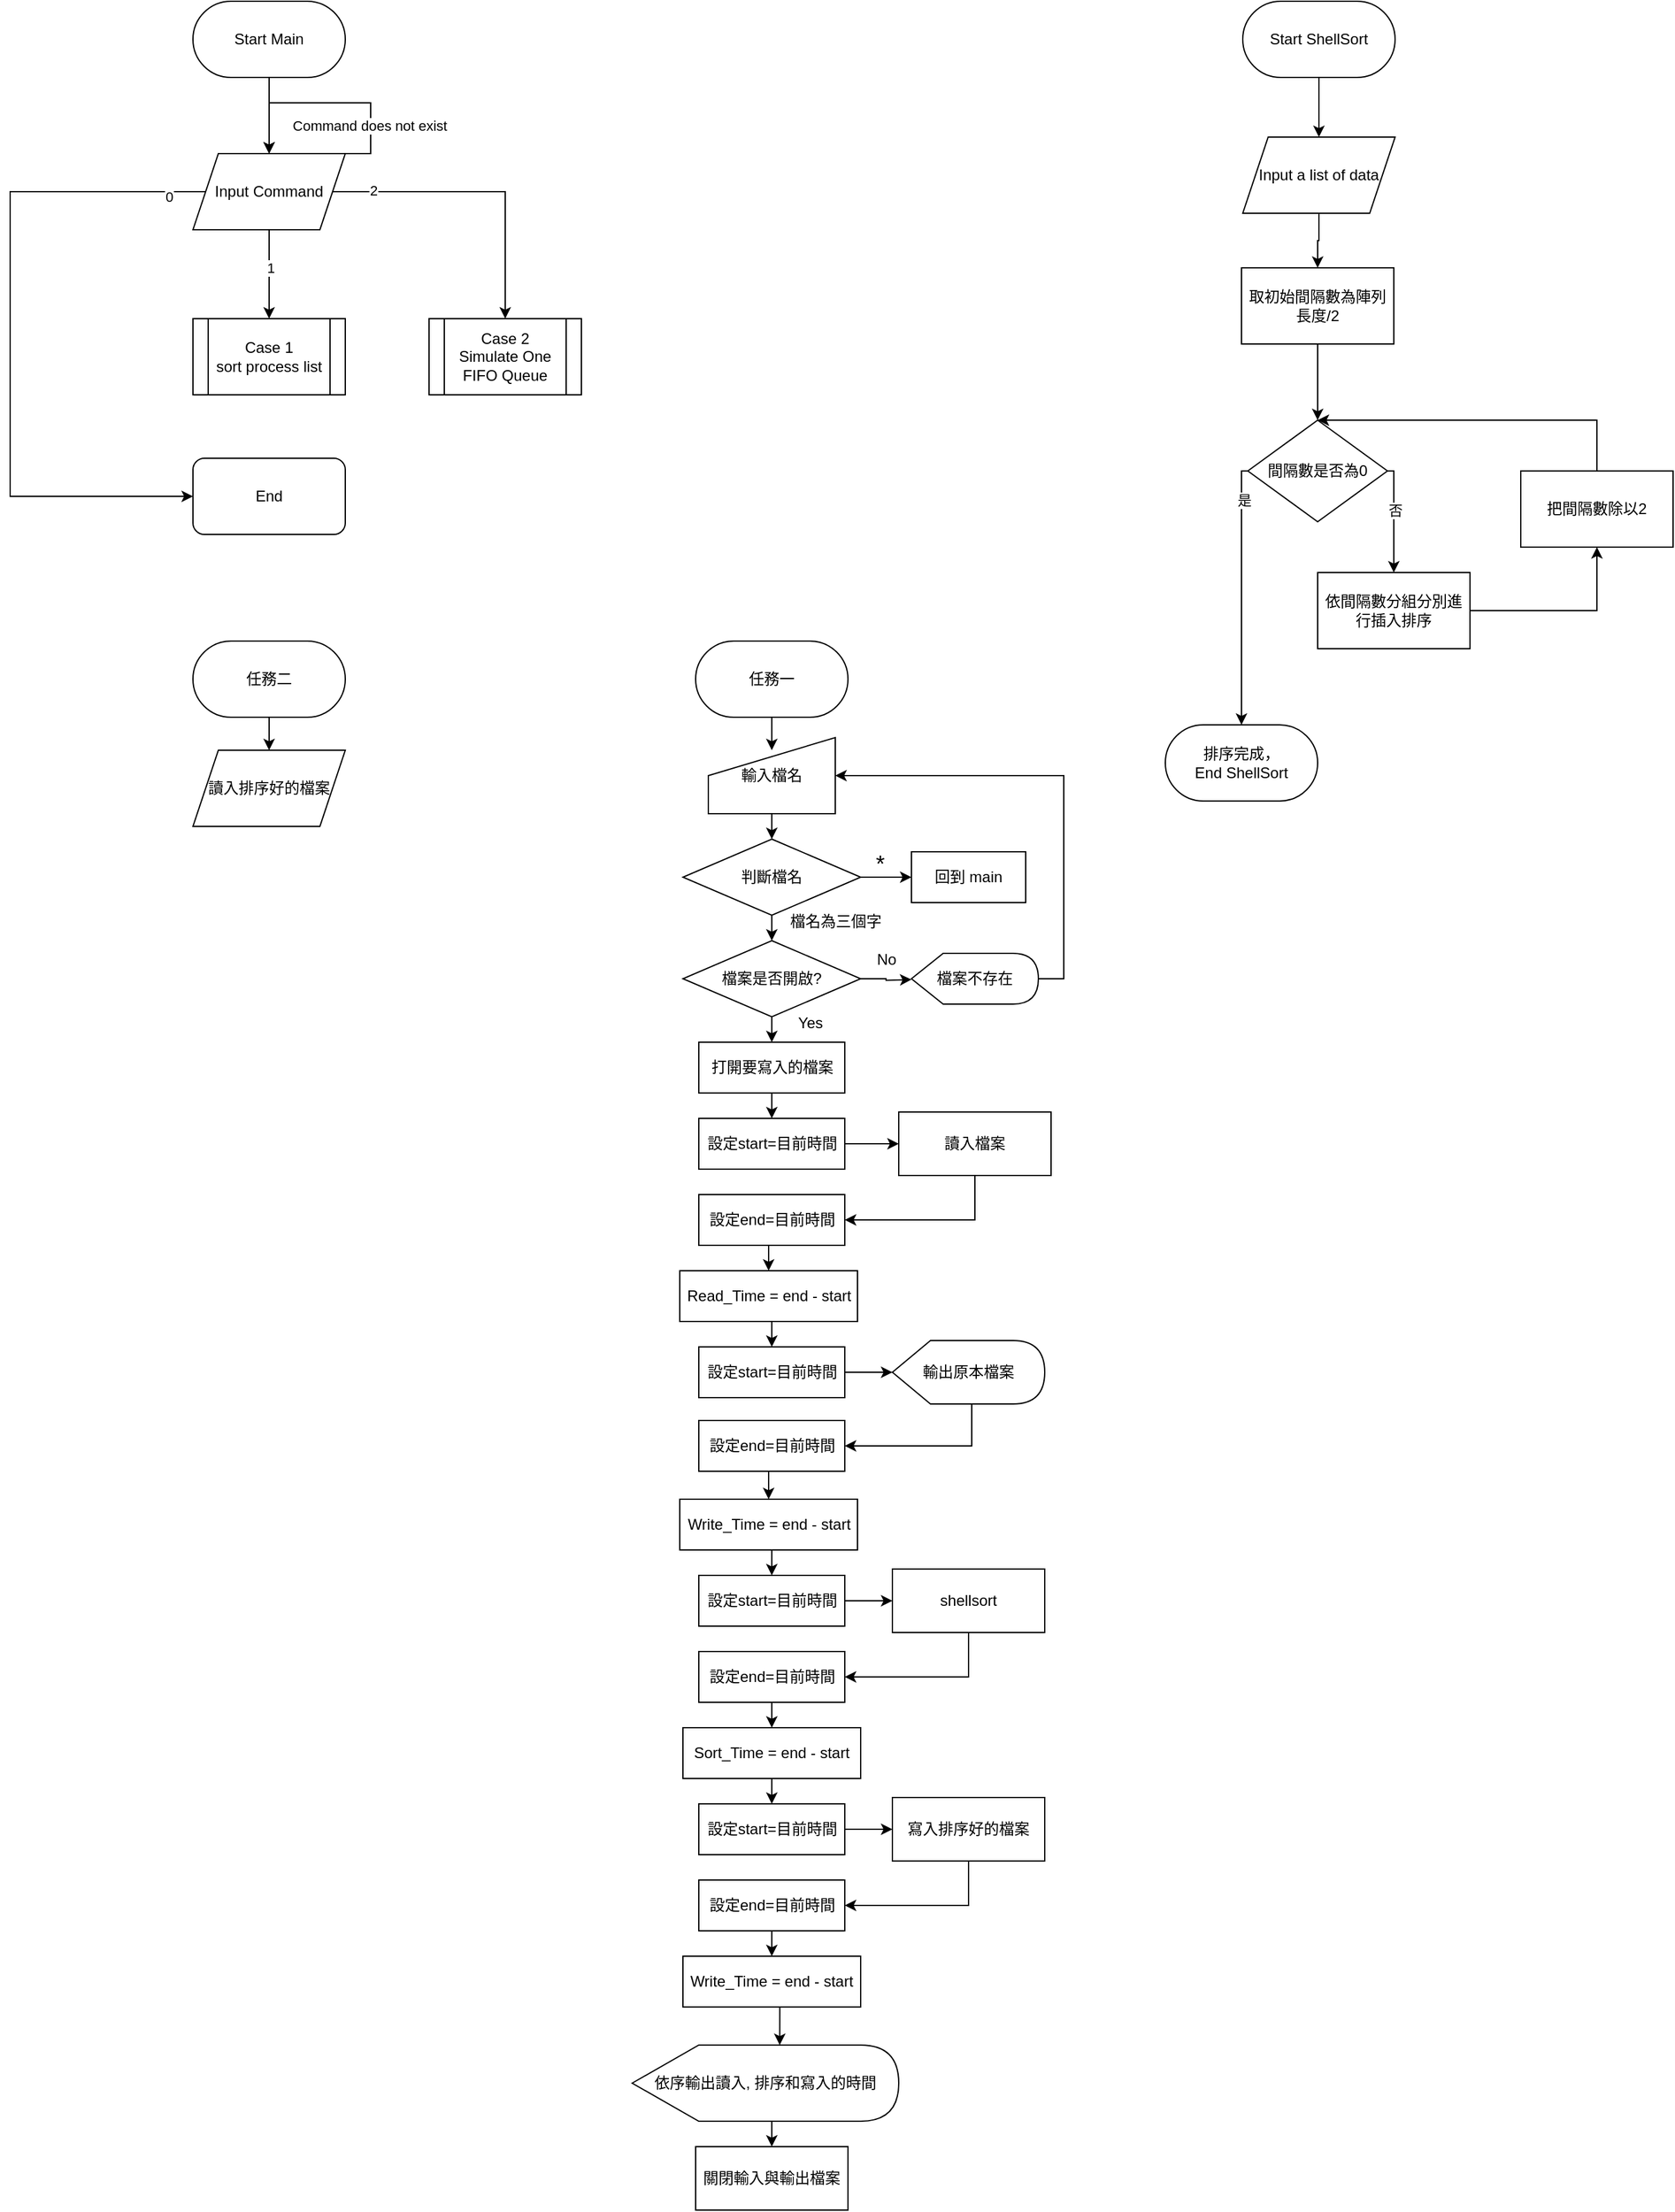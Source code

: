 <mxfile version="22.1.4" type="github">
  <diagram name="第 1 页" id="E0AtgV7Ir-Fn50yhCpMO">
    <mxGraphModel dx="2812" dy="35" grid="1" gridSize="10" guides="1" tooltips="1" connect="1" arrows="1" fold="1" page="1" pageScale="1" pageWidth="827" pageHeight="1169" math="0" shadow="0">
      <root>
        <mxCell id="0" />
        <mxCell id="1" parent="0" />
        <mxCell id="-Pc0Nn8J1ObWVPzZ8QN1-1" style="edgeStyle=orthogonalEdgeStyle;rounded=0;orthogonalLoop=1;jettySize=auto;html=1;entryX=0.5;entryY=0;entryDx=0;entryDy=0;" parent="1" source="-Pc0Nn8J1ObWVPzZ8QN1-2" target="-Pc0Nn8J1ObWVPzZ8QN1-7" edge="1">
          <mxGeometry relative="1" as="geometry" />
        </mxCell>
        <mxCell id="-Pc0Nn8J1ObWVPzZ8QN1-2" value="Start Main" style="rounded=1;whiteSpace=wrap;html=1;arcSize=50;" parent="1" vertex="1">
          <mxGeometry x="354" y="1220" width="120" height="60" as="geometry" />
        </mxCell>
        <mxCell id="-Pc0Nn8J1ObWVPzZ8QN1-26" style="edgeStyle=orthogonalEdgeStyle;rounded=0;orthogonalLoop=1;jettySize=auto;html=1;entryX=0.5;entryY=0;entryDx=0;entryDy=0;" parent="1" source="-Pc0Nn8J1ObWVPzZ8QN1-7" target="-Pc0Nn8J1ObWVPzZ8QN1-25" edge="1">
          <mxGeometry relative="1" as="geometry" />
        </mxCell>
        <mxCell id="-Pc0Nn8J1ObWVPzZ8QN1-29" value="1" style="edgeLabel;html=1;align=center;verticalAlign=middle;resizable=0;points=[];" parent="-Pc0Nn8J1ObWVPzZ8QN1-26" vertex="1" connectable="0">
          <mxGeometry x="-0.138" y="1" relative="1" as="geometry">
            <mxPoint as="offset" />
          </mxGeometry>
        </mxCell>
        <mxCell id="-Pc0Nn8J1ObWVPzZ8QN1-27" style="edgeStyle=orthogonalEdgeStyle;rounded=0;orthogonalLoop=1;jettySize=auto;html=1;entryX=0;entryY=0.5;entryDx=0;entryDy=0;" parent="1" source="-Pc0Nn8J1ObWVPzZ8QN1-7" target="-Pc0Nn8J1ObWVPzZ8QN1-8" edge="1">
          <mxGeometry relative="1" as="geometry">
            <Array as="points">
              <mxPoint x="210" y="1370" />
              <mxPoint x="210" y="1610" />
            </Array>
          </mxGeometry>
        </mxCell>
        <mxCell id="-Pc0Nn8J1ObWVPzZ8QN1-28" value="0" style="edgeLabel;html=1;align=center;verticalAlign=middle;resizable=0;points=[];" parent="-Pc0Nn8J1ObWVPzZ8QN1-27" vertex="1" connectable="0">
          <mxGeometry x="-0.89" y="4" relative="1" as="geometry">
            <mxPoint as="offset" />
          </mxGeometry>
        </mxCell>
        <mxCell id="-Pc0Nn8J1ObWVPzZ8QN1-31" style="edgeStyle=orthogonalEdgeStyle;rounded=0;orthogonalLoop=1;jettySize=auto;html=1;entryX=0.5;entryY=0;entryDx=0;entryDy=0;" parent="1" source="-Pc0Nn8J1ObWVPzZ8QN1-7" target="-Pc0Nn8J1ObWVPzZ8QN1-30" edge="1">
          <mxGeometry relative="1" as="geometry" />
        </mxCell>
        <mxCell id="-Pc0Nn8J1ObWVPzZ8QN1-32" value="2" style="edgeLabel;html=1;align=center;verticalAlign=middle;resizable=0;points=[];" parent="-Pc0Nn8J1ObWVPzZ8QN1-31" vertex="1" connectable="0">
          <mxGeometry x="-0.73" y="1" relative="1" as="geometry">
            <mxPoint as="offset" />
          </mxGeometry>
        </mxCell>
        <mxCell id="-Pc0Nn8J1ObWVPzZ8QN1-7" value="Input Command" style="shape=parallelogram;perimeter=parallelogramPerimeter;whiteSpace=wrap;html=1;fixedSize=1;" parent="1" vertex="1">
          <mxGeometry x="354" y="1340" width="120" height="60" as="geometry" />
        </mxCell>
        <mxCell id="-Pc0Nn8J1ObWVPzZ8QN1-8" value="End" style="rounded=1;whiteSpace=wrap;html=1;" parent="1" vertex="1">
          <mxGeometry x="354" y="1580" width="120" height="60" as="geometry" />
        </mxCell>
        <mxCell id="-Pc0Nn8J1ObWVPzZ8QN1-18" style="edgeStyle=orthogonalEdgeStyle;rounded=0;orthogonalLoop=1;jettySize=auto;html=1;entryX=0.5;entryY=0;entryDx=0;entryDy=0;" parent="1" source="-Pc0Nn8J1ObWVPzZ8QN1-7" target="-Pc0Nn8J1ObWVPzZ8QN1-7" edge="1">
          <mxGeometry relative="1" as="geometry">
            <Array as="points">
              <mxPoint x="494" y="1340" />
              <mxPoint x="494" y="1300" />
              <mxPoint x="414" y="1300" />
            </Array>
          </mxGeometry>
        </mxCell>
        <mxCell id="-Pc0Nn8J1ObWVPzZ8QN1-19" value="Command does not exist" style="edgeLabel;html=1;align=center;verticalAlign=middle;resizable=0;points=[];" parent="-Pc0Nn8J1ObWVPzZ8QN1-18" vertex="1" connectable="0">
          <mxGeometry x="-0.534" y="1" relative="1" as="geometry">
            <mxPoint as="offset" />
          </mxGeometry>
        </mxCell>
        <mxCell id="-Pc0Nn8J1ObWVPzZ8QN1-25" value="Case 1&lt;br&gt;sort process list" style="shape=process;whiteSpace=wrap;html=1;backgroundOutline=1;" parent="1" vertex="1">
          <mxGeometry x="354" y="1470" width="120" height="60" as="geometry" />
        </mxCell>
        <mxCell id="-Pc0Nn8J1ObWVPzZ8QN1-30" value="Case 2&lt;br&gt;Simulate One FIFO Queue" style="shape=process;whiteSpace=wrap;html=1;backgroundOutline=1;" parent="1" vertex="1">
          <mxGeometry x="540" y="1470" width="120" height="60" as="geometry" />
        </mxCell>
        <mxCell id="-Pc0Nn8J1ObWVPzZ8QN1-38" style="edgeStyle=orthogonalEdgeStyle;rounded=0;orthogonalLoop=1;jettySize=auto;html=1;entryX=0.5;entryY=0;entryDx=0;entryDy=0;" parent="1" source="-Pc0Nn8J1ObWVPzZ8QN1-33" target="-Pc0Nn8J1ObWVPzZ8QN1-34" edge="1">
          <mxGeometry relative="1" as="geometry" />
        </mxCell>
        <mxCell id="-Pc0Nn8J1ObWVPzZ8QN1-33" value="Start ShellSort" style="rounded=1;whiteSpace=wrap;html=1;arcSize=50;" parent="1" vertex="1">
          <mxGeometry x="1181" y="1220" width="120" height="60" as="geometry" />
        </mxCell>
        <mxCell id="-Pc0Nn8J1ObWVPzZ8QN1-37" style="edgeStyle=orthogonalEdgeStyle;rounded=0;orthogonalLoop=1;jettySize=auto;html=1;entryX=0.5;entryY=0;entryDx=0;entryDy=0;" parent="1" source="-Pc0Nn8J1ObWVPzZ8QN1-34" target="-Pc0Nn8J1ObWVPzZ8QN1-35" edge="1">
          <mxGeometry relative="1" as="geometry" />
        </mxCell>
        <mxCell id="-Pc0Nn8J1ObWVPzZ8QN1-34" value="Input a list of data" style="shape=parallelogram;perimeter=parallelogramPerimeter;whiteSpace=wrap;html=1;fixedSize=1;" parent="1" vertex="1">
          <mxGeometry x="1181" y="1327" width="120" height="60" as="geometry" />
        </mxCell>
        <mxCell id="-Pc0Nn8J1ObWVPzZ8QN1-40" style="edgeStyle=orthogonalEdgeStyle;rounded=0;orthogonalLoop=1;jettySize=auto;html=1;entryX=0.5;entryY=0;entryDx=0;entryDy=0;" parent="1" source="-Pc0Nn8J1ObWVPzZ8QN1-35" target="-Pc0Nn8J1ObWVPzZ8QN1-39" edge="1">
          <mxGeometry relative="1" as="geometry" />
        </mxCell>
        <mxCell id="-Pc0Nn8J1ObWVPzZ8QN1-35" value="取初始間隔數為陣列長度/2" style="rounded=0;whiteSpace=wrap;html=1;" parent="1" vertex="1">
          <mxGeometry x="1180" y="1430" width="120" height="60" as="geometry" />
        </mxCell>
        <mxCell id="-Pc0Nn8J1ObWVPzZ8QN1-42" style="edgeStyle=orthogonalEdgeStyle;rounded=0;orthogonalLoop=1;jettySize=auto;html=1;entryX=0.5;entryY=0;entryDx=0;entryDy=0;" parent="1" source="-Pc0Nn8J1ObWVPzZ8QN1-39" target="-Pc0Nn8J1ObWVPzZ8QN1-41" edge="1">
          <mxGeometry relative="1" as="geometry">
            <Array as="points">
              <mxPoint x="1300" y="1590" />
            </Array>
          </mxGeometry>
        </mxCell>
        <mxCell id="-Pc0Nn8J1ObWVPzZ8QN1-46" value="否" style="edgeLabel;html=1;align=center;verticalAlign=middle;resizable=0;points=[];" parent="-Pc0Nn8J1ObWVPzZ8QN1-42" vertex="1" connectable="0">
          <mxGeometry x="-0.156" y="1" relative="1" as="geometry">
            <mxPoint as="offset" />
          </mxGeometry>
        </mxCell>
        <mxCell id="-Pc0Nn8J1ObWVPzZ8QN1-48" style="edgeStyle=orthogonalEdgeStyle;rounded=0;orthogonalLoop=1;jettySize=auto;html=1;entryX=0.5;entryY=0;entryDx=0;entryDy=0;" parent="1" source="-Pc0Nn8J1ObWVPzZ8QN1-39" target="-Pc0Nn8J1ObWVPzZ8QN1-47" edge="1">
          <mxGeometry relative="1" as="geometry">
            <Array as="points">
              <mxPoint x="1180" y="1590" />
            </Array>
          </mxGeometry>
        </mxCell>
        <mxCell id="-Pc0Nn8J1ObWVPzZ8QN1-49" value="是" style="edgeLabel;html=1;align=center;verticalAlign=middle;resizable=0;points=[];" parent="-Pc0Nn8J1ObWVPzZ8QN1-48" vertex="1" connectable="0">
          <mxGeometry x="-0.725" y="2" relative="1" as="geometry">
            <mxPoint as="offset" />
          </mxGeometry>
        </mxCell>
        <mxCell id="-Pc0Nn8J1ObWVPzZ8QN1-39" value="間隔數是否為0" style="rhombus;whiteSpace=wrap;html=1;" parent="1" vertex="1">
          <mxGeometry x="1185" y="1550" width="110" height="80" as="geometry" />
        </mxCell>
        <mxCell id="-Pc0Nn8J1ObWVPzZ8QN1-50" style="edgeStyle=orthogonalEdgeStyle;rounded=0;orthogonalLoop=1;jettySize=auto;html=1;entryX=0.5;entryY=1;entryDx=0;entryDy=0;" parent="1" source="-Pc0Nn8J1ObWVPzZ8QN1-41" target="-Pc0Nn8J1ObWVPzZ8QN1-43" edge="1">
          <mxGeometry relative="1" as="geometry" />
        </mxCell>
        <mxCell id="-Pc0Nn8J1ObWVPzZ8QN1-41" value="依間隔數分組分別進行插入排序" style="rounded=0;whiteSpace=wrap;html=1;" parent="1" vertex="1">
          <mxGeometry x="1240" y="1670" width="120" height="60" as="geometry" />
        </mxCell>
        <mxCell id="-Pc0Nn8J1ObWVPzZ8QN1-45" style="edgeStyle=orthogonalEdgeStyle;rounded=0;orthogonalLoop=1;jettySize=auto;html=1;entryX=0.5;entryY=0;entryDx=0;entryDy=0;" parent="1" source="-Pc0Nn8J1ObWVPzZ8QN1-43" target="-Pc0Nn8J1ObWVPzZ8QN1-39" edge="1">
          <mxGeometry relative="1" as="geometry">
            <Array as="points">
              <mxPoint x="1460" y="1550" />
            </Array>
          </mxGeometry>
        </mxCell>
        <mxCell id="-Pc0Nn8J1ObWVPzZ8QN1-43" value="把間隔數除以2" style="rounded=0;whiteSpace=wrap;html=1;" parent="1" vertex="1">
          <mxGeometry x="1400" y="1590" width="120" height="60" as="geometry" />
        </mxCell>
        <mxCell id="-Pc0Nn8J1ObWVPzZ8QN1-47" value="排序完成，&lt;br&gt;End ShellSort" style="rounded=1;whiteSpace=wrap;html=1;arcSize=50;" parent="1" vertex="1">
          <mxGeometry x="1120" y="1790" width="120" height="60" as="geometry" />
        </mxCell>
        <mxCell id="DZiwo2btE5vZsc1szeUf-3" style="edgeStyle=orthogonalEdgeStyle;rounded=0;orthogonalLoop=1;jettySize=auto;html=1;exitX=0.5;exitY=1;exitDx=0;exitDy=0;entryX=0.5;entryY=0;entryDx=0;entryDy=0;" edge="1" parent="1" source="DZiwo2btE5vZsc1szeUf-1" target="DZiwo2btE5vZsc1szeUf-2">
          <mxGeometry relative="1" as="geometry" />
        </mxCell>
        <mxCell id="DZiwo2btE5vZsc1szeUf-1" value="任務二" style="rounded=1;whiteSpace=wrap;html=1;arcSize=50;" vertex="1" parent="1">
          <mxGeometry x="354" y="1724" width="120" height="60" as="geometry" />
        </mxCell>
        <mxCell id="DZiwo2btE5vZsc1szeUf-2" value="讀入排序好的檔案" style="shape=parallelogram;perimeter=parallelogramPerimeter;whiteSpace=wrap;html=1;fixedSize=1;" vertex="1" parent="1">
          <mxGeometry x="354" y="1810" width="120" height="60" as="geometry" />
        </mxCell>
        <mxCell id="DZiwo2btE5vZsc1szeUf-6" style="edgeStyle=orthogonalEdgeStyle;rounded=0;orthogonalLoop=1;jettySize=auto;html=1;exitX=0.5;exitY=1;exitDx=0;exitDy=0;entryX=0.5;entryY=0;entryDx=0;entryDy=0;" edge="1" parent="1" source="DZiwo2btE5vZsc1szeUf-4">
          <mxGeometry relative="1" as="geometry">
            <mxPoint x="810" y="1810" as="targetPoint" />
          </mxGeometry>
        </mxCell>
        <mxCell id="DZiwo2btE5vZsc1szeUf-4" value="任務一" style="rounded=1;whiteSpace=wrap;html=1;arcSize=50;" vertex="1" parent="1">
          <mxGeometry x="750" y="1724" width="120" height="60" as="geometry" />
        </mxCell>
        <mxCell id="DZiwo2btE5vZsc1szeUf-19" style="edgeStyle=orthogonalEdgeStyle;rounded=0;orthogonalLoop=1;jettySize=auto;html=1;exitX=0.5;exitY=1;exitDx=0;exitDy=0;entryX=0.5;entryY=0;entryDx=0;entryDy=0;" edge="1" parent="1" source="DZiwo2btE5vZsc1szeUf-17" target="DZiwo2btE5vZsc1szeUf-18">
          <mxGeometry relative="1" as="geometry" />
        </mxCell>
        <mxCell id="DZiwo2btE5vZsc1szeUf-17" value="輸入檔名" style="shape=manualInput;whiteSpace=wrap;html=1;" vertex="1" parent="1">
          <mxGeometry x="760" y="1800" width="100" height="60" as="geometry" />
        </mxCell>
        <mxCell id="DZiwo2btE5vZsc1szeUf-22" style="edgeStyle=orthogonalEdgeStyle;rounded=0;orthogonalLoop=1;jettySize=auto;html=1;exitX=1;exitY=0.5;exitDx=0;exitDy=0;entryX=0;entryY=0.5;entryDx=0;entryDy=0;" edge="1" parent="1" source="DZiwo2btE5vZsc1szeUf-18" target="DZiwo2btE5vZsc1szeUf-21">
          <mxGeometry relative="1" as="geometry" />
        </mxCell>
        <mxCell id="DZiwo2btE5vZsc1szeUf-25" style="edgeStyle=orthogonalEdgeStyle;rounded=0;orthogonalLoop=1;jettySize=auto;html=1;exitX=0.5;exitY=1;exitDx=0;exitDy=0;entryX=0.5;entryY=0;entryDx=0;entryDy=0;" edge="1" parent="1" source="DZiwo2btE5vZsc1szeUf-18" target="DZiwo2btE5vZsc1szeUf-24">
          <mxGeometry relative="1" as="geometry" />
        </mxCell>
        <mxCell id="DZiwo2btE5vZsc1szeUf-18" value="判斷檔名" style="rhombus;whiteSpace=wrap;html=1;" vertex="1" parent="1">
          <mxGeometry x="740" y="1880" width="140" height="60" as="geometry" />
        </mxCell>
        <mxCell id="DZiwo2btE5vZsc1szeUf-21" value="回到 main" style="rounded=0;whiteSpace=wrap;html=1;" vertex="1" parent="1">
          <mxGeometry x="920" y="1890" width="90" height="40" as="geometry" />
        </mxCell>
        <mxCell id="DZiwo2btE5vZsc1szeUf-23" value="&lt;font style=&quot;font-size: 18px;&quot;&gt;*&lt;/font&gt;" style="text;html=1;align=center;verticalAlign=middle;resizable=0;points=[];autosize=1;strokeColor=none;fillColor=none;" vertex="1" parent="1">
          <mxGeometry x="880" y="1880" width="30" height="40" as="geometry" />
        </mxCell>
        <mxCell id="DZiwo2btE5vZsc1szeUf-27" style="edgeStyle=orthogonalEdgeStyle;rounded=0;orthogonalLoop=1;jettySize=auto;html=1;exitX=1;exitY=0.5;exitDx=0;exitDy=0;" edge="1" parent="1" source="DZiwo2btE5vZsc1szeUf-24">
          <mxGeometry relative="1" as="geometry">
            <mxPoint x="920" y="1990.667" as="targetPoint" />
          </mxGeometry>
        </mxCell>
        <mxCell id="DZiwo2btE5vZsc1szeUf-35" style="edgeStyle=orthogonalEdgeStyle;rounded=0;orthogonalLoop=1;jettySize=auto;html=1;exitX=0.5;exitY=1;exitDx=0;exitDy=0;entryX=0.5;entryY=0;entryDx=0;entryDy=0;" edge="1" parent="1" source="DZiwo2btE5vZsc1szeUf-24" target="DZiwo2btE5vZsc1szeUf-34">
          <mxGeometry relative="1" as="geometry" />
        </mxCell>
        <mxCell id="DZiwo2btE5vZsc1szeUf-24" value="檔案是否開啟?" style="rhombus;whiteSpace=wrap;html=1;" vertex="1" parent="1">
          <mxGeometry x="740" y="1960" width="140" height="60" as="geometry" />
        </mxCell>
        <mxCell id="DZiwo2btE5vZsc1szeUf-26" value="檔名為三個字" style="text;html=1;align=center;verticalAlign=middle;resizable=0;points=[];autosize=1;strokeColor=none;fillColor=none;" vertex="1" parent="1">
          <mxGeometry x="810" y="1930" width="100" height="30" as="geometry" />
        </mxCell>
        <mxCell id="DZiwo2btE5vZsc1szeUf-31" style="edgeStyle=orthogonalEdgeStyle;rounded=0;orthogonalLoop=1;jettySize=auto;html=1;exitX=1;exitY=0.5;exitDx=0;exitDy=0;exitPerimeter=0;entryX=1;entryY=0.5;entryDx=0;entryDy=0;" edge="1" parent="1" source="DZiwo2btE5vZsc1szeUf-29" target="DZiwo2btE5vZsc1szeUf-17">
          <mxGeometry relative="1" as="geometry" />
        </mxCell>
        <mxCell id="DZiwo2btE5vZsc1szeUf-29" value="檔案不存在" style="shape=display;whiteSpace=wrap;html=1;" vertex="1" parent="1">
          <mxGeometry x="920" y="1970" width="100" height="40" as="geometry" />
        </mxCell>
        <mxCell id="DZiwo2btE5vZsc1szeUf-32" value="No" style="text;html=1;align=center;verticalAlign=middle;resizable=0;points=[];autosize=1;strokeColor=none;fillColor=none;" vertex="1" parent="1">
          <mxGeometry x="880" y="1960" width="40" height="30" as="geometry" />
        </mxCell>
        <mxCell id="DZiwo2btE5vZsc1szeUf-39" style="edgeStyle=orthogonalEdgeStyle;rounded=0;orthogonalLoop=1;jettySize=auto;html=1;exitX=0.5;exitY=1;exitDx=0;exitDy=0;entryX=0.5;entryY=0;entryDx=0;entryDy=0;" edge="1" parent="1" source="DZiwo2btE5vZsc1szeUf-34" target="DZiwo2btE5vZsc1szeUf-38">
          <mxGeometry relative="1" as="geometry" />
        </mxCell>
        <mxCell id="DZiwo2btE5vZsc1szeUf-34" value="打開要寫入的檔案" style="rounded=0;whiteSpace=wrap;html=1;" vertex="1" parent="1">
          <mxGeometry x="752.5" y="2040" width="115" height="40" as="geometry" />
        </mxCell>
        <mxCell id="DZiwo2btE5vZsc1szeUf-36" value="Yes" style="text;html=1;align=center;verticalAlign=middle;resizable=0;points=[];autosize=1;strokeColor=none;fillColor=none;" vertex="1" parent="1">
          <mxGeometry x="820" y="2010" width="40" height="30" as="geometry" />
        </mxCell>
        <mxCell id="DZiwo2btE5vZsc1szeUf-55" style="edgeStyle=orthogonalEdgeStyle;rounded=0;orthogonalLoop=1;jettySize=auto;html=1;exitX=1;exitY=0.5;exitDx=0;exitDy=0;entryX=0;entryY=0.5;entryDx=0;entryDy=0;" edge="1" parent="1" source="DZiwo2btE5vZsc1szeUf-38" target="DZiwo2btE5vZsc1szeUf-40">
          <mxGeometry relative="1" as="geometry" />
        </mxCell>
        <mxCell id="DZiwo2btE5vZsc1szeUf-38" value="設定start=目前時間" style="rounded=0;whiteSpace=wrap;html=1;" vertex="1" parent="1">
          <mxGeometry x="752.5" y="2100" width="115" height="40" as="geometry" />
        </mxCell>
        <mxCell id="DZiwo2btE5vZsc1szeUf-56" style="edgeStyle=orthogonalEdgeStyle;rounded=0;orthogonalLoop=1;jettySize=auto;html=1;exitX=0.5;exitY=1;exitDx=0;exitDy=0;entryX=1;entryY=0.5;entryDx=0;entryDy=0;" edge="1" parent="1" source="DZiwo2btE5vZsc1szeUf-40" target="DZiwo2btE5vZsc1szeUf-42">
          <mxGeometry relative="1" as="geometry" />
        </mxCell>
        <mxCell id="DZiwo2btE5vZsc1szeUf-40" value="讀入檔案" style="rounded=0;whiteSpace=wrap;html=1;" vertex="1" parent="1">
          <mxGeometry x="910" y="2095" width="120" height="50" as="geometry" />
        </mxCell>
        <mxCell id="DZiwo2btE5vZsc1szeUf-57" style="edgeStyle=orthogonalEdgeStyle;rounded=0;orthogonalLoop=1;jettySize=auto;html=1;exitX=0.5;exitY=1;exitDx=0;exitDy=0;entryX=0.5;entryY=0;entryDx=0;entryDy=0;" edge="1" parent="1" source="DZiwo2btE5vZsc1szeUf-42" target="DZiwo2btE5vZsc1szeUf-44">
          <mxGeometry relative="1" as="geometry" />
        </mxCell>
        <mxCell id="DZiwo2btE5vZsc1szeUf-42" value="設定end=目前時間" style="rounded=0;whiteSpace=wrap;html=1;" vertex="1" parent="1">
          <mxGeometry x="752.5" y="2160" width="115" height="40" as="geometry" />
        </mxCell>
        <mxCell id="DZiwo2btE5vZsc1szeUf-58" style="edgeStyle=orthogonalEdgeStyle;rounded=0;orthogonalLoop=1;jettySize=auto;html=1;exitX=0.5;exitY=1;exitDx=0;exitDy=0;entryX=0.5;entryY=0;entryDx=0;entryDy=0;" edge="1" parent="1" source="DZiwo2btE5vZsc1szeUf-44" target="DZiwo2btE5vZsc1szeUf-50">
          <mxGeometry relative="1" as="geometry" />
        </mxCell>
        <mxCell id="DZiwo2btE5vZsc1szeUf-44" value="Read_Time = end - start" style="rounded=0;whiteSpace=wrap;html=1;" vertex="1" parent="1">
          <mxGeometry x="737.5" y="2220" width="140" height="40" as="geometry" />
        </mxCell>
        <mxCell id="DZiwo2btE5vZsc1szeUf-50" value="設定start=目前時間" style="rounded=0;whiteSpace=wrap;html=1;" vertex="1" parent="1">
          <mxGeometry x="752.5" y="2280" width="115" height="40" as="geometry" />
        </mxCell>
        <mxCell id="DZiwo2btE5vZsc1szeUf-61" style="edgeStyle=orthogonalEdgeStyle;rounded=0;orthogonalLoop=1;jettySize=auto;html=1;exitX=0;exitY=0;exitDx=62.5;exitDy=50;exitPerimeter=0;entryX=1;entryY=0.5;entryDx=0;entryDy=0;" edge="1" parent="1" source="DZiwo2btE5vZsc1szeUf-51" target="DZiwo2btE5vZsc1szeUf-54">
          <mxGeometry relative="1" as="geometry" />
        </mxCell>
        <mxCell id="DZiwo2btE5vZsc1szeUf-51" value="輸出原本檔案" style="shape=display;whiteSpace=wrap;html=1;" vertex="1" parent="1">
          <mxGeometry x="905" y="2275" width="120" height="50" as="geometry" />
        </mxCell>
        <mxCell id="DZiwo2btE5vZsc1szeUf-63" style="edgeStyle=orthogonalEdgeStyle;rounded=0;orthogonalLoop=1;jettySize=auto;html=1;exitX=0.5;exitY=1;exitDx=0;exitDy=0;entryX=0.5;entryY=0;entryDx=0;entryDy=0;" edge="1" parent="1" source="DZiwo2btE5vZsc1szeUf-54" target="DZiwo2btE5vZsc1szeUf-62">
          <mxGeometry relative="1" as="geometry" />
        </mxCell>
        <mxCell id="DZiwo2btE5vZsc1szeUf-54" value="設定end=目前時間" style="rounded=0;whiteSpace=wrap;html=1;" vertex="1" parent="1">
          <mxGeometry x="752.5" y="2338" width="115" height="40" as="geometry" />
        </mxCell>
        <mxCell id="DZiwo2btE5vZsc1szeUf-59" style="edgeStyle=orthogonalEdgeStyle;rounded=0;orthogonalLoop=1;jettySize=auto;html=1;exitX=1;exitY=0.5;exitDx=0;exitDy=0;entryX=0;entryY=0.5;entryDx=0;entryDy=0;entryPerimeter=0;" edge="1" parent="1" source="DZiwo2btE5vZsc1szeUf-50" target="DZiwo2btE5vZsc1szeUf-51">
          <mxGeometry relative="1" as="geometry" />
        </mxCell>
        <mxCell id="DZiwo2btE5vZsc1szeUf-65" style="edgeStyle=orthogonalEdgeStyle;rounded=0;orthogonalLoop=1;jettySize=auto;html=1;exitX=0.5;exitY=1;exitDx=0;exitDy=0;entryX=0.5;entryY=0;entryDx=0;entryDy=0;" edge="1" parent="1" source="DZiwo2btE5vZsc1szeUf-62" target="DZiwo2btE5vZsc1szeUf-64">
          <mxGeometry relative="1" as="geometry" />
        </mxCell>
        <mxCell id="DZiwo2btE5vZsc1szeUf-62" value="Write_Time = end - start" style="rounded=0;whiteSpace=wrap;html=1;" vertex="1" parent="1">
          <mxGeometry x="737.5" y="2400" width="140" height="40" as="geometry" />
        </mxCell>
        <mxCell id="DZiwo2btE5vZsc1szeUf-68" style="edgeStyle=orthogonalEdgeStyle;rounded=0;orthogonalLoop=1;jettySize=auto;html=1;exitX=1;exitY=0.5;exitDx=0;exitDy=0;entryX=0;entryY=0.5;entryDx=0;entryDy=0;" edge="1" parent="1" source="DZiwo2btE5vZsc1szeUf-64" target="DZiwo2btE5vZsc1szeUf-67">
          <mxGeometry relative="1" as="geometry" />
        </mxCell>
        <mxCell id="DZiwo2btE5vZsc1szeUf-64" value="設定start=目前時間" style="rounded=0;whiteSpace=wrap;html=1;" vertex="1" parent="1">
          <mxGeometry x="752.5" y="2460" width="115" height="40" as="geometry" />
        </mxCell>
        <mxCell id="DZiwo2btE5vZsc1szeUf-71" style="edgeStyle=orthogonalEdgeStyle;rounded=0;orthogonalLoop=1;jettySize=auto;html=1;exitX=0.5;exitY=1;exitDx=0;exitDy=0;entryX=0.5;entryY=0;entryDx=0;entryDy=0;" edge="1" parent="1" source="DZiwo2btE5vZsc1szeUf-66" target="DZiwo2btE5vZsc1szeUf-70">
          <mxGeometry relative="1" as="geometry" />
        </mxCell>
        <mxCell id="DZiwo2btE5vZsc1szeUf-66" value="設定end=目前時間" style="rounded=0;whiteSpace=wrap;html=1;" vertex="1" parent="1">
          <mxGeometry x="752.5" y="2520" width="115" height="40" as="geometry" />
        </mxCell>
        <mxCell id="DZiwo2btE5vZsc1szeUf-69" style="edgeStyle=orthogonalEdgeStyle;rounded=0;orthogonalLoop=1;jettySize=auto;html=1;exitX=0.5;exitY=1;exitDx=0;exitDy=0;entryX=1;entryY=0.5;entryDx=0;entryDy=0;" edge="1" parent="1" source="DZiwo2btE5vZsc1szeUf-67" target="DZiwo2btE5vZsc1szeUf-66">
          <mxGeometry relative="1" as="geometry" />
        </mxCell>
        <mxCell id="DZiwo2btE5vZsc1szeUf-67" value="shellsort" style="rounded=0;whiteSpace=wrap;html=1;" vertex="1" parent="1">
          <mxGeometry x="905" y="2455" width="120" height="50" as="geometry" />
        </mxCell>
        <mxCell id="DZiwo2btE5vZsc1szeUf-74" style="edgeStyle=orthogonalEdgeStyle;rounded=0;orthogonalLoop=1;jettySize=auto;html=1;exitX=0.5;exitY=1;exitDx=0;exitDy=0;entryX=0.5;entryY=0;entryDx=0;entryDy=0;" edge="1" parent="1" source="DZiwo2btE5vZsc1szeUf-70" target="DZiwo2btE5vZsc1szeUf-72">
          <mxGeometry relative="1" as="geometry" />
        </mxCell>
        <mxCell id="DZiwo2btE5vZsc1szeUf-70" value="Sort_Time = end - start" style="rounded=0;whiteSpace=wrap;html=1;" vertex="1" parent="1">
          <mxGeometry x="740" y="2580" width="140" height="40" as="geometry" />
        </mxCell>
        <mxCell id="DZiwo2btE5vZsc1szeUf-78" style="edgeStyle=orthogonalEdgeStyle;rounded=0;orthogonalLoop=1;jettySize=auto;html=1;exitX=1;exitY=0.5;exitDx=0;exitDy=0;" edge="1" parent="1" source="DZiwo2btE5vZsc1szeUf-72" target="DZiwo2btE5vZsc1szeUf-77">
          <mxGeometry relative="1" as="geometry" />
        </mxCell>
        <mxCell id="DZiwo2btE5vZsc1szeUf-72" value="設定start=目前時間" style="rounded=0;whiteSpace=wrap;html=1;" vertex="1" parent="1">
          <mxGeometry x="752.5" y="2640" width="115" height="40" as="geometry" />
        </mxCell>
        <mxCell id="DZiwo2btE5vZsc1szeUf-76" style="edgeStyle=orthogonalEdgeStyle;rounded=0;orthogonalLoop=1;jettySize=auto;html=1;exitX=0.5;exitY=1;exitDx=0;exitDy=0;entryX=0.5;entryY=0;entryDx=0;entryDy=0;" edge="1" parent="1" source="DZiwo2btE5vZsc1szeUf-73" target="DZiwo2btE5vZsc1szeUf-75">
          <mxGeometry relative="1" as="geometry" />
        </mxCell>
        <mxCell id="DZiwo2btE5vZsc1szeUf-73" value="設定end=目前時間" style="rounded=0;whiteSpace=wrap;html=1;" vertex="1" parent="1">
          <mxGeometry x="752.5" y="2700" width="115" height="40" as="geometry" />
        </mxCell>
        <mxCell id="DZiwo2btE5vZsc1szeUf-75" value="Write_Time = end - start" style="rounded=0;whiteSpace=wrap;html=1;" vertex="1" parent="1">
          <mxGeometry x="740" y="2760" width="140" height="40" as="geometry" />
        </mxCell>
        <mxCell id="DZiwo2btE5vZsc1szeUf-79" style="edgeStyle=orthogonalEdgeStyle;rounded=0;orthogonalLoop=1;jettySize=auto;html=1;exitX=0.5;exitY=1;exitDx=0;exitDy=0;entryX=1;entryY=0.5;entryDx=0;entryDy=0;" edge="1" parent="1" source="DZiwo2btE5vZsc1szeUf-77" target="DZiwo2btE5vZsc1szeUf-73">
          <mxGeometry relative="1" as="geometry" />
        </mxCell>
        <mxCell id="DZiwo2btE5vZsc1szeUf-77" value="寫入排序好的檔案" style="rounded=0;whiteSpace=wrap;html=1;" vertex="1" parent="1">
          <mxGeometry x="905" y="2635" width="120" height="50" as="geometry" />
        </mxCell>
        <mxCell id="DZiwo2btE5vZsc1szeUf-85" style="edgeStyle=orthogonalEdgeStyle;rounded=0;orthogonalLoop=1;jettySize=auto;html=1;exitX=0;exitY=0;exitDx=116.25;exitDy=60;exitPerimeter=0;entryX=0.5;entryY=0;entryDx=0;entryDy=0;" edge="1" parent="1" source="DZiwo2btE5vZsc1szeUf-81" target="DZiwo2btE5vZsc1szeUf-84">
          <mxGeometry relative="1" as="geometry" />
        </mxCell>
        <mxCell id="DZiwo2btE5vZsc1szeUf-81" value="依序輸出讀入, 排序和寫入的時間" style="shape=display;whiteSpace=wrap;html=1;" vertex="1" parent="1">
          <mxGeometry x="700" y="2830" width="210" height="60" as="geometry" />
        </mxCell>
        <mxCell id="DZiwo2btE5vZsc1szeUf-83" style="edgeStyle=orthogonalEdgeStyle;rounded=0;orthogonalLoop=1;jettySize=auto;html=1;exitX=0.5;exitY=1;exitDx=0;exitDy=0;entryX=0;entryY=0;entryDx=116.25;entryDy=0;entryPerimeter=0;" edge="1" parent="1" source="DZiwo2btE5vZsc1szeUf-75" target="DZiwo2btE5vZsc1szeUf-81">
          <mxGeometry relative="1" as="geometry" />
        </mxCell>
        <mxCell id="DZiwo2btE5vZsc1szeUf-84" value="關閉輸入與輸出檔案" style="rounded=0;whiteSpace=wrap;html=1;" vertex="1" parent="1">
          <mxGeometry x="750" y="2910" width="120" height="50" as="geometry" />
        </mxCell>
      </root>
    </mxGraphModel>
  </diagram>
</mxfile>
